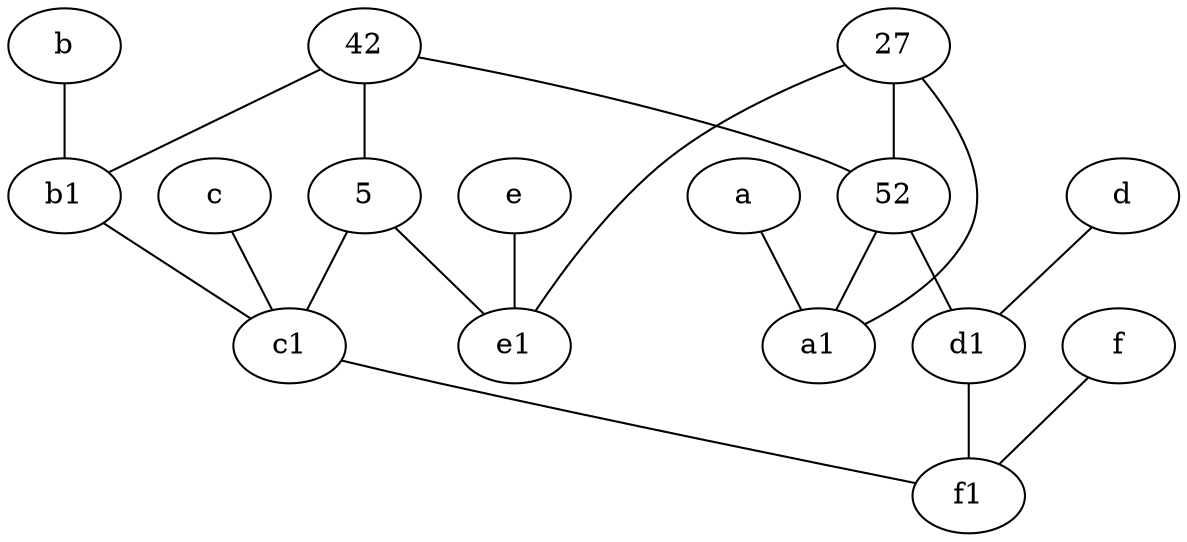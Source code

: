 graph {
	52
	e1 [pos="7,7!"]
	5
	b1 [pos="9,4!"]
	a1 [pos="8,3!"]
	d [pos="2,5!"]
	42
	d1 [pos="3,5!"]
	c1 [pos="4.5,3!"]
	b [pos="10,4!"]
	27
	e [pos="7,9!"]
	a [pos="8,2!"]
	c [pos="4.5,2!"]
	f1 [pos="3,8!"]
	f [pos="3,9!"]
	42 -- b1
	b1 -- c1
	c -- c1
	d -- d1
	52 -- a1
	27 -- e1
	42 -- 5
	c1 -- f1
	52 -- d1
	d1 -- f1
	27 -- a1
	e -- e1
	f -- f1
	42 -- 52
	5 -- e1
	5 -- c1
	a -- a1
	27 -- 52
	b -- b1
}
